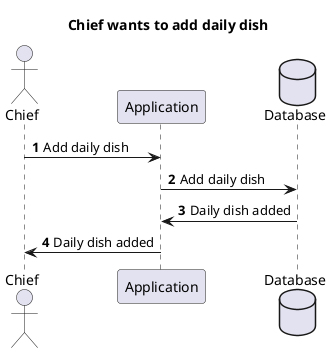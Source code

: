 @startuml
autonumber
title       Chief wants to add daily dish
actor       Chief
participant Application
database    Database

Chief -> Application: Add daily dish
Application -> Database: Add daily dish
Database -> Application: Daily dish added
Application -> Chief: Daily dish added

@enduml
